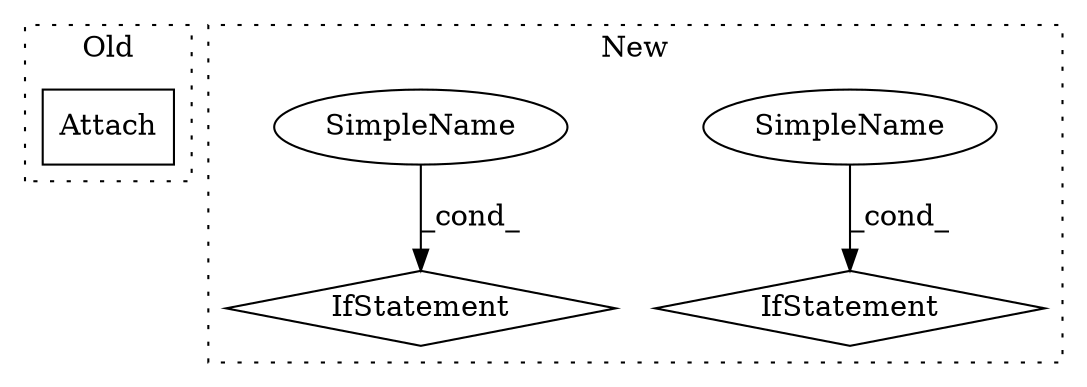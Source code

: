 digraph G {
subgraph cluster0 {
1 [label="Attach" a="32" s="5518,5529" l="7,1" shape="box"];
label = "Old";
style="dotted";
}
subgraph cluster1 {
2 [label="IfStatement" a="25" s="5322" l="50" shape="diamond"];
3 [label="IfStatement" a="25" s="5505" l="30" shape="diamond"];
4 [label="SimpleName" a="42" s="5530" l="5" shape="ellipse"];
5 [label="SimpleName" a="42" s="5367" l="5" shape="ellipse"];
label = "New";
style="dotted";
}
4 -> 3 [label="_cond_"];
5 -> 2 [label="_cond_"];
}